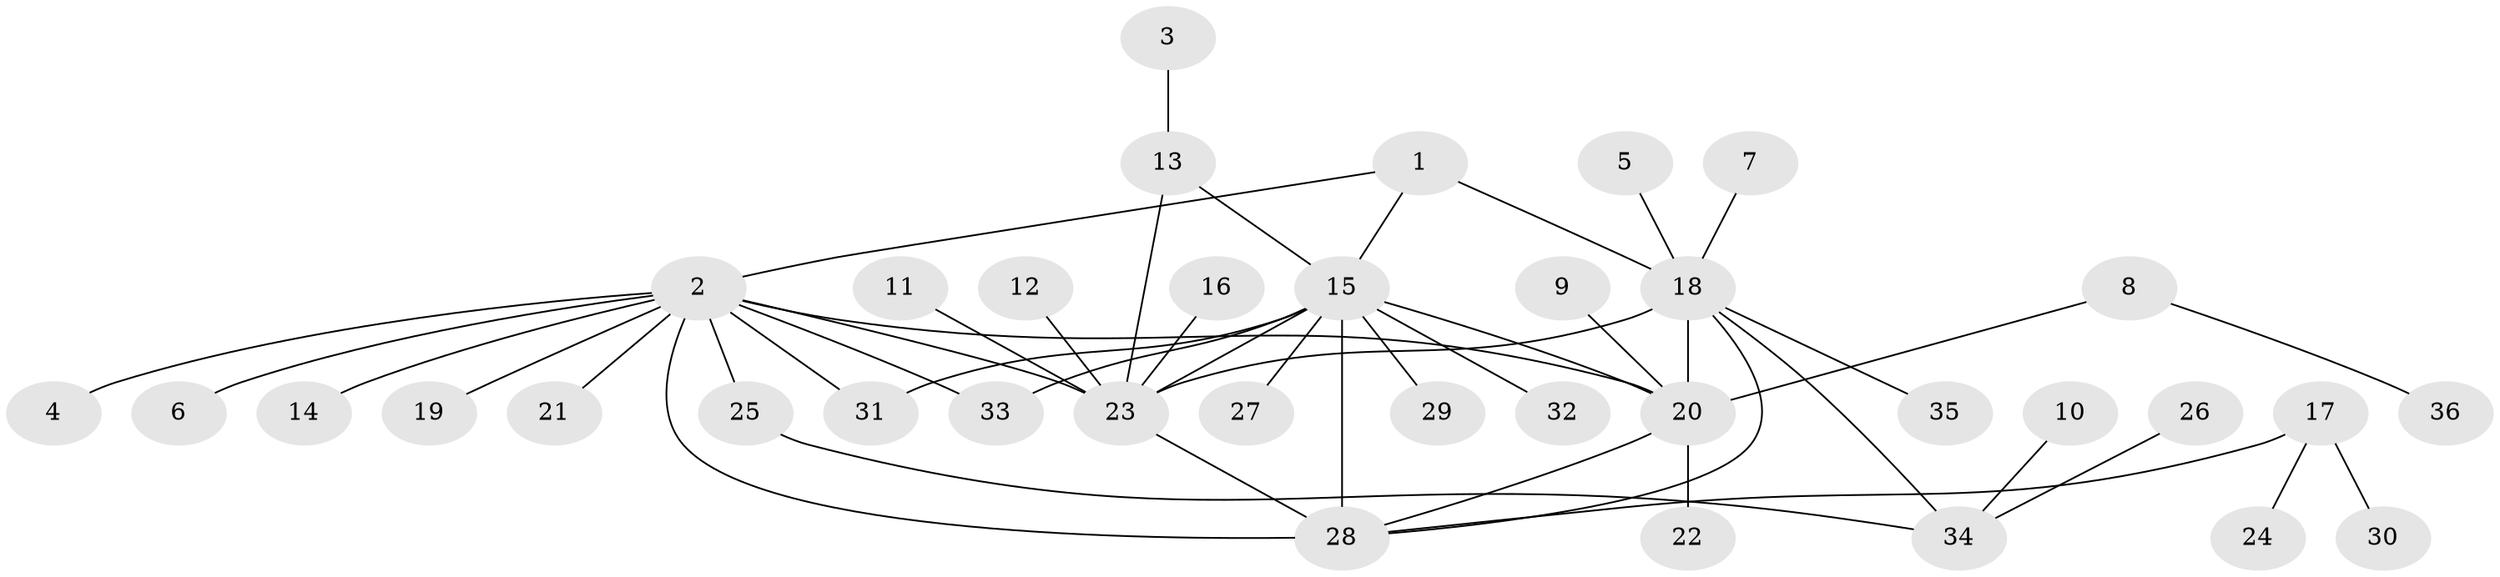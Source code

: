 // original degree distribution, {3: 0.08333333333333333, 7: 0.041666666666666664, 9: 0.027777777777777776, 4: 0.05555555555555555, 2: 0.16666666666666666, 5: 0.027777777777777776, 8: 0.027777777777777776, 6: 0.013888888888888888, 10: 0.013888888888888888, 1: 0.5416666666666666}
// Generated by graph-tools (version 1.1) at 2025/50/03/09/25 03:50:40]
// undirected, 36 vertices, 47 edges
graph export_dot {
graph [start="1"]
  node [color=gray90,style=filled];
  1;
  2;
  3;
  4;
  5;
  6;
  7;
  8;
  9;
  10;
  11;
  12;
  13;
  14;
  15;
  16;
  17;
  18;
  19;
  20;
  21;
  22;
  23;
  24;
  25;
  26;
  27;
  28;
  29;
  30;
  31;
  32;
  33;
  34;
  35;
  36;
  1 -- 2 [weight=1.0];
  1 -- 15 [weight=1.0];
  1 -- 18 [weight=2.0];
  2 -- 4 [weight=1.0];
  2 -- 6 [weight=1.0];
  2 -- 14 [weight=1.0];
  2 -- 19 [weight=1.0];
  2 -- 20 [weight=1.0];
  2 -- 21 [weight=1.0];
  2 -- 23 [weight=1.0];
  2 -- 25 [weight=1.0];
  2 -- 28 [weight=1.0];
  2 -- 31 [weight=1.0];
  2 -- 33 [weight=1.0];
  3 -- 13 [weight=1.0];
  5 -- 18 [weight=1.0];
  7 -- 18 [weight=1.0];
  8 -- 20 [weight=1.0];
  8 -- 36 [weight=1.0];
  9 -- 20 [weight=1.0];
  10 -- 34 [weight=1.0];
  11 -- 23 [weight=1.0];
  12 -- 23 [weight=1.0];
  13 -- 15 [weight=1.0];
  13 -- 23 [weight=1.0];
  15 -- 20 [weight=1.0];
  15 -- 23 [weight=1.0];
  15 -- 27 [weight=1.0];
  15 -- 28 [weight=2.0];
  15 -- 29 [weight=1.0];
  15 -- 31 [weight=1.0];
  15 -- 32 [weight=1.0];
  15 -- 33 [weight=1.0];
  16 -- 23 [weight=1.0];
  17 -- 24 [weight=1.0];
  17 -- 28 [weight=1.0];
  17 -- 30 [weight=1.0];
  18 -- 20 [weight=3.0];
  18 -- 23 [weight=1.0];
  18 -- 28 [weight=1.0];
  18 -- 34 [weight=1.0];
  18 -- 35 [weight=1.0];
  20 -- 22 [weight=1.0];
  20 -- 28 [weight=1.0];
  23 -- 28 [weight=1.0];
  25 -- 34 [weight=1.0];
  26 -- 34 [weight=1.0];
}
